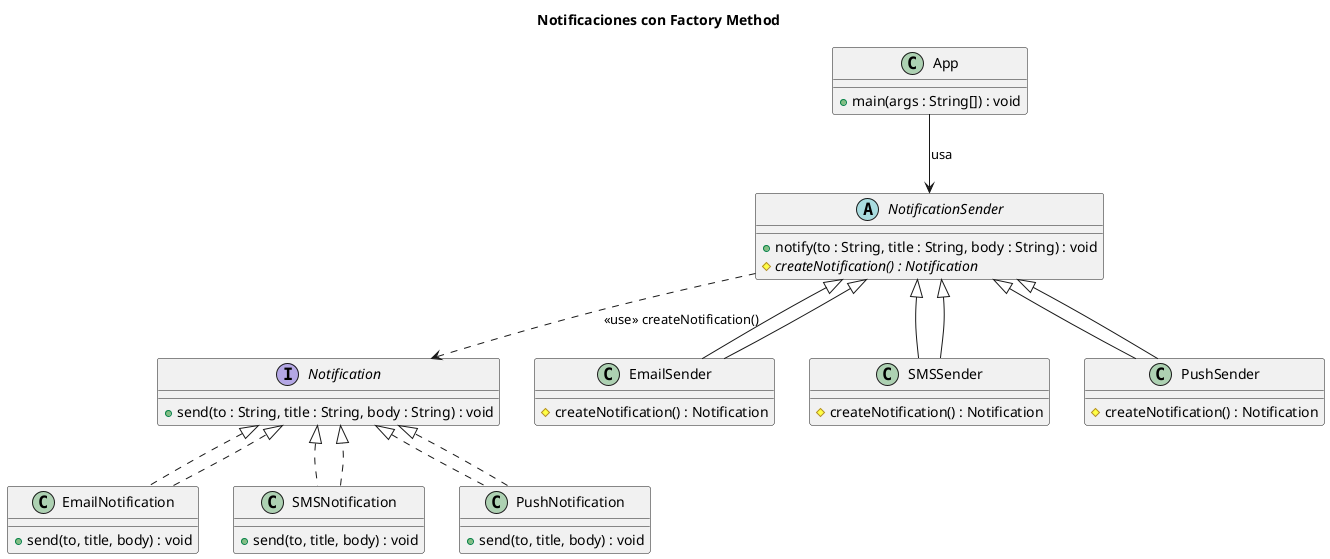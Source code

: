 @startuml
title Notificaciones con Factory Method

' ==== Producto ====
interface Notification {
  + send(to : String, title : String, body : String) : void
}

class EmailNotification implements Notification {
  + send(to, title, body) : void
}
class SMSNotification implements Notification {
  + send(to, title, body) : void
}
class PushNotification implements Notification {
  + send(to, title, body) : void
}

EmailNotification ..|> Notification
SMSNotification   ..|> Notification
PushNotification  ..|> Notification

' ==== Creador (Creator) ====
abstract class NotificationSender {
  + notify(to : String, title : String, body : String) : void
  {abstract} # createNotification() : Notification
}

' ==== Creadores concretos ====
class EmailSender extends NotificationSender {
  # createNotification() : Notification
}
class SMSSender extends NotificationSender {
  # createNotification() : Notification
}
class PushSender extends NotificationSender {
  # createNotification() : Notification
}

EmailSender --|> NotificationSender
SMSSender    --|> NotificationSender
PushSender   --|> NotificationSender

' ==== Cliente ====
class App {
  + main(args : String[]) : void
}

App --> NotificationSender : usa
NotificationSender ..> Notification : «use» createNotification()
@enduml
